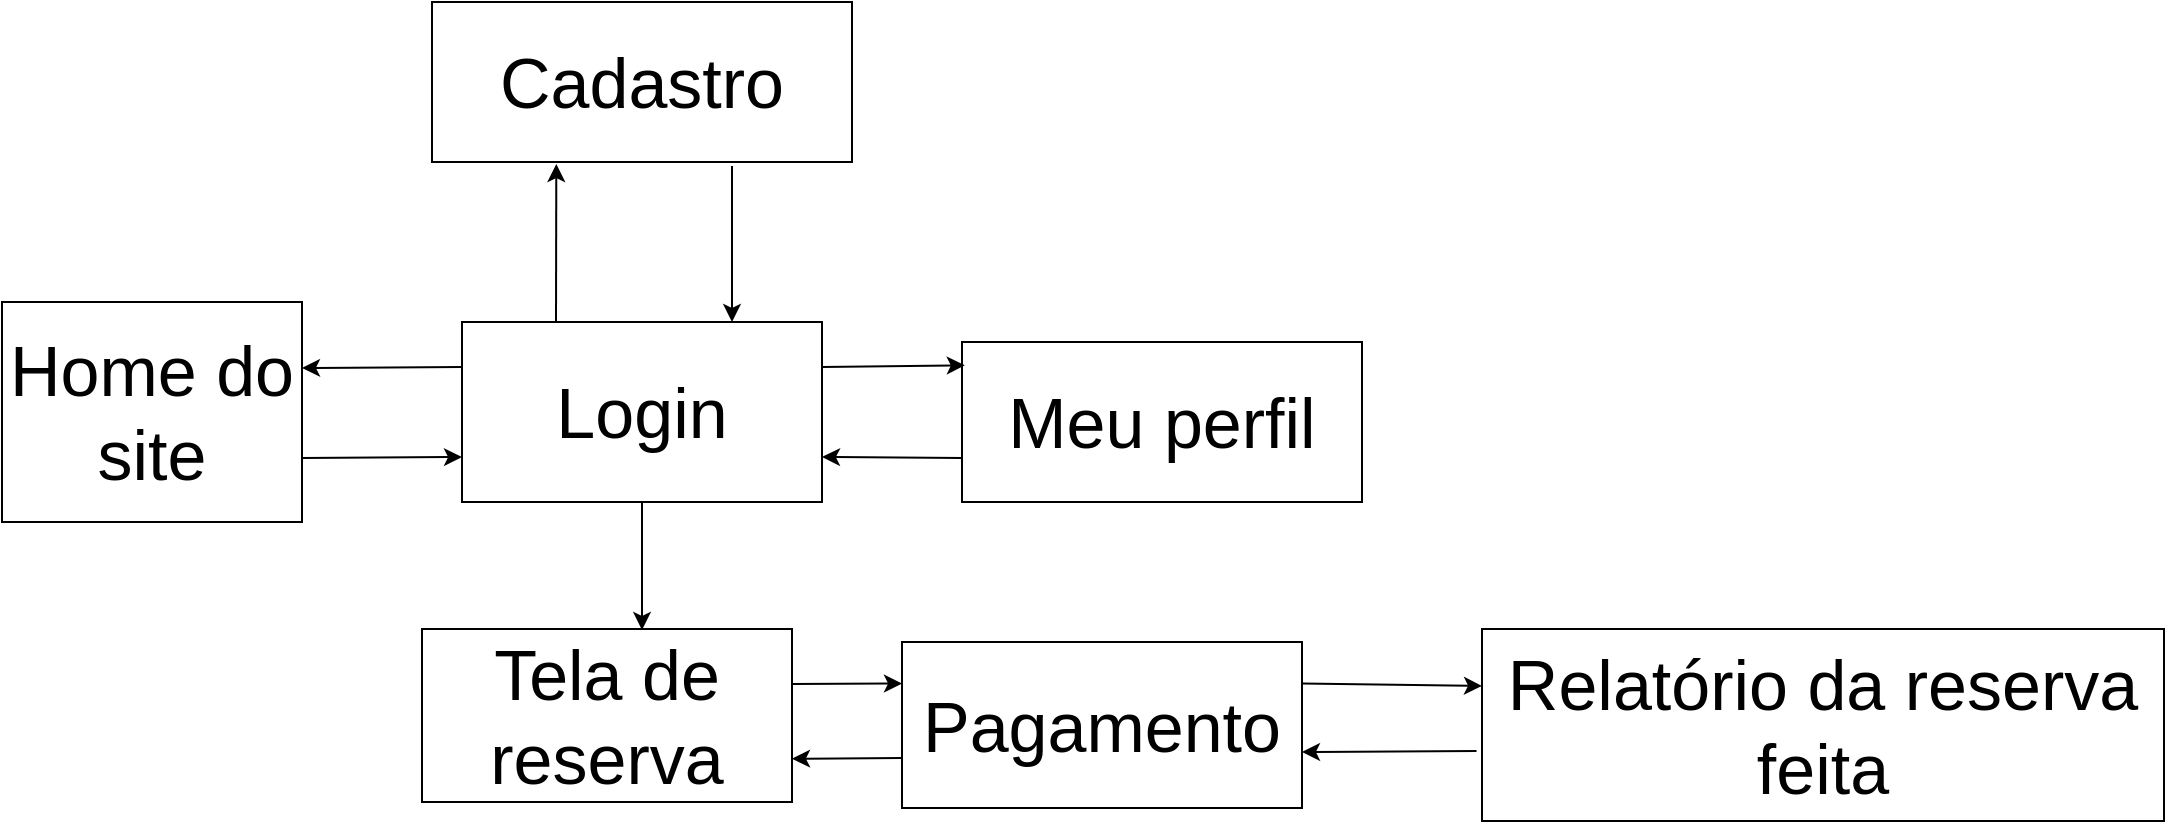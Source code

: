 <mxfile version="13.7.7" type="github">
  <diagram id="LvWzv3NKM2iZNVY9Iw3F" name="Page-1">
    <mxGraphModel dx="1447" dy="803" grid="1" gridSize="10" guides="1" tooltips="1" connect="1" arrows="1" fold="1" page="1" pageScale="1" pageWidth="1169" pageHeight="827" math="0" shadow="0">
      <root>
        <mxCell id="0" />
        <mxCell id="1" parent="0" />
        <mxCell id="GgN632OkFIJZMTPs0i34-2" value="&lt;font style=&quot;font-size: 35px&quot;&gt;Home do site&lt;/font&gt;" style="rounded=0;whiteSpace=wrap;html=1;" vertex="1" parent="1">
          <mxGeometry x="70" y="210" width="150" height="110" as="geometry" />
        </mxCell>
        <mxCell id="GgN632OkFIJZMTPs0i34-4" value="&lt;font style=&quot;font-size: 35px&quot;&gt;Meu perfil&lt;/font&gt;" style="rounded=0;whiteSpace=wrap;html=1;" vertex="1" parent="1">
          <mxGeometry x="550" y="230" width="200" height="80" as="geometry" />
        </mxCell>
        <mxCell id="GgN632OkFIJZMTPs0i34-5" value="&lt;font style=&quot;font-size: 35px&quot;&gt;Cadastro&lt;/font&gt;" style="rounded=0;whiteSpace=wrap;html=1;" vertex="1" parent="1">
          <mxGeometry x="285" y="60" width="210" height="80" as="geometry" />
        </mxCell>
        <mxCell id="GgN632OkFIJZMTPs0i34-6" value="&lt;font style=&quot;font-size: 35px&quot;&gt;Login&lt;/font&gt;" style="rounded=0;whiteSpace=wrap;html=1;" vertex="1" parent="1">
          <mxGeometry x="300" y="220" width="180" height="90" as="geometry" />
        </mxCell>
        <mxCell id="GgN632OkFIJZMTPs0i34-7" value="&lt;font style=&quot;font-size: 35px&quot;&gt;Tela de reserva&lt;/font&gt;" style="rounded=0;whiteSpace=wrap;html=1;" vertex="1" parent="1">
          <mxGeometry x="280" y="373.5" width="185" height="86.5" as="geometry" />
        </mxCell>
        <mxCell id="GgN632OkFIJZMTPs0i34-8" value="&lt;font style=&quot;font-size: 35px&quot;&gt;Pagamento&lt;/font&gt;" style="rounded=0;whiteSpace=wrap;html=1;" vertex="1" parent="1">
          <mxGeometry x="520" y="380" width="200" height="83" as="geometry" />
        </mxCell>
        <mxCell id="GgN632OkFIJZMTPs0i34-16" value="" style="endArrow=classic;html=1;entryX=0;entryY=0.75;entryDx=0;entryDy=0;" edge="1" parent="1" target="GgN632OkFIJZMTPs0i34-6">
          <mxGeometry width="50" height="50" relative="1" as="geometry">
            <mxPoint x="220" y="288" as="sourcePoint" />
            <mxPoint x="300" y="250" as="targetPoint" />
          </mxGeometry>
        </mxCell>
        <mxCell id="GgN632OkFIJZMTPs0i34-20" value="" style="endArrow=classic;html=1;exitX=0;exitY=0.25;exitDx=0;exitDy=0;" edge="1" parent="1" source="GgN632OkFIJZMTPs0i34-6">
          <mxGeometry width="50" height="50" relative="1" as="geometry">
            <mxPoint x="240" y="280" as="sourcePoint" />
            <mxPoint x="220" y="243" as="targetPoint" />
          </mxGeometry>
        </mxCell>
        <mxCell id="GgN632OkFIJZMTPs0i34-22" value="&lt;font style=&quot;font-size: 35px&quot;&gt;Relatório da reserva feita&lt;/font&gt;" style="rounded=0;whiteSpace=wrap;html=1;" vertex="1" parent="1">
          <mxGeometry x="810" y="373.5" width="341" height="96" as="geometry" />
        </mxCell>
        <mxCell id="GgN632OkFIJZMTPs0i34-36" value="" style="endArrow=classic;html=1;entryX=0.296;entryY=1.013;entryDx=0;entryDy=0;entryPerimeter=0;" edge="1" parent="1" target="GgN632OkFIJZMTPs0i34-5">
          <mxGeometry width="50" height="50" relative="1" as="geometry">
            <mxPoint x="347" y="220" as="sourcePoint" />
            <mxPoint x="410" y="160" as="targetPoint" />
          </mxGeometry>
        </mxCell>
        <mxCell id="GgN632OkFIJZMTPs0i34-38" value="" style="endArrow=classic;html=1;exitX=1;exitY=0.25;exitDx=0;exitDy=0;entryX=0.007;entryY=0.146;entryDx=0;entryDy=0;entryPerimeter=0;" edge="1" parent="1" source="GgN632OkFIJZMTPs0i34-6" target="GgN632OkFIJZMTPs0i34-4">
          <mxGeometry width="50" height="50" relative="1" as="geometry">
            <mxPoint x="520" y="280" as="sourcePoint" />
            <mxPoint x="570" y="230" as="targetPoint" />
          </mxGeometry>
        </mxCell>
        <mxCell id="GgN632OkFIJZMTPs0i34-39" value="" style="endArrow=classic;html=1;entryX=1;entryY=0.75;entryDx=0;entryDy=0;" edge="1" parent="1" target="GgN632OkFIJZMTPs0i34-6">
          <mxGeometry width="50" height="50" relative="1" as="geometry">
            <mxPoint x="550" y="288" as="sourcePoint" />
            <mxPoint x="570.711" y="265" as="targetPoint" />
          </mxGeometry>
        </mxCell>
        <mxCell id="GgN632OkFIJZMTPs0i34-41" value="" style="endArrow=classic;html=1;entryX=0.75;entryY=0;entryDx=0;entryDy=0;" edge="1" parent="1" target="GgN632OkFIJZMTPs0i34-6">
          <mxGeometry width="50" height="50" relative="1" as="geometry">
            <mxPoint x="435" y="142" as="sourcePoint" />
            <mxPoint x="460" y="160" as="targetPoint" />
          </mxGeometry>
        </mxCell>
        <mxCell id="GgN632OkFIJZMTPs0i34-42" value="" style="endArrow=classic;html=1;exitX=-0.008;exitY=0.636;exitDx=0;exitDy=0;exitPerimeter=0;" edge="1" parent="1" source="GgN632OkFIJZMTPs0i34-22">
          <mxGeometry width="50" height="50" relative="1" as="geometry">
            <mxPoint x="730" y="480" as="sourcePoint" />
            <mxPoint x="720" y="435" as="targetPoint" />
          </mxGeometry>
        </mxCell>
        <mxCell id="GgN632OkFIJZMTPs0i34-43" value="" style="endArrow=classic;html=1;exitX=0.5;exitY=1;exitDx=0;exitDy=0;" edge="1" parent="1" source="GgN632OkFIJZMTPs0i34-6">
          <mxGeometry width="50" height="50" relative="1" as="geometry">
            <mxPoint x="350" y="370" as="sourcePoint" />
            <mxPoint x="390" y="374" as="targetPoint" />
          </mxGeometry>
        </mxCell>
        <mxCell id="GgN632OkFIJZMTPs0i34-44" value="" style="endArrow=classic;html=1;exitX=1;exitY=0.25;exitDx=0;exitDy=0;" edge="1" parent="1" source="GgN632OkFIJZMTPs0i34-8">
          <mxGeometry width="50" height="50" relative="1" as="geometry">
            <mxPoint x="740" y="430" as="sourcePoint" />
            <mxPoint x="810" y="402" as="targetPoint" />
          </mxGeometry>
        </mxCell>
        <mxCell id="GgN632OkFIJZMTPs0i34-47" value="" style="endArrow=classic;html=1;entryX=0;entryY=0.25;entryDx=0;entryDy=0;" edge="1" parent="1" target="GgN632OkFIJZMTPs0i34-8">
          <mxGeometry width="50" height="50" relative="1" as="geometry">
            <mxPoint x="465" y="401" as="sourcePoint" />
            <mxPoint x="520" y="380" as="targetPoint" />
          </mxGeometry>
        </mxCell>
        <mxCell id="GgN632OkFIJZMTPs0i34-48" value="" style="endArrow=classic;html=1;entryX=1;entryY=0.75;entryDx=0;entryDy=0;" edge="1" parent="1" target="GgN632OkFIJZMTPs0i34-7">
          <mxGeometry width="50" height="50" relative="1" as="geometry">
            <mxPoint x="520" y="438" as="sourcePoint" />
            <mxPoint x="520" y="420" as="targetPoint" />
          </mxGeometry>
        </mxCell>
      </root>
    </mxGraphModel>
  </diagram>
</mxfile>
